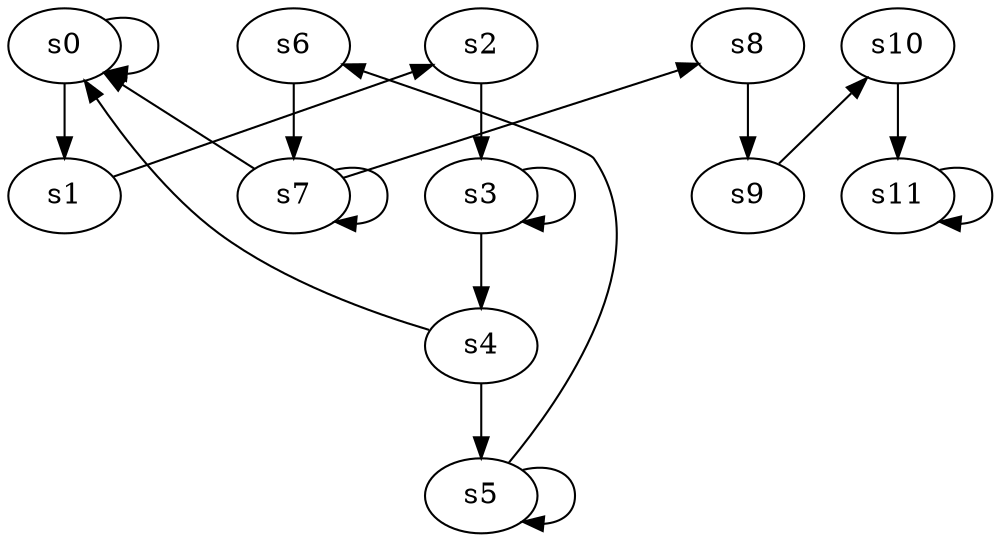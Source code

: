 digraph game_0161_chain_12 {
    s0 [name="s0", player=0, target=1];
    s1 [name="s1", player=1];
    s2 [name="s2", player=0];
    s3 [name="s3", player=1, target=1];
    s4 [name="s4", player=0];
    s5 [name="s5", player=1, target=1];
    s6 [name="s6", player=0, target=1];
    s7 [name="s7", player=1, target=1];
    s8 [name="s8", player=0];
    s9 [name="s9", player=1];
    s10 [name="s10", player=0];
    s11 [name="s11", player=1];

    s0 -> s1;
    s1 -> s2 [constraint="time % 3 == 0"];
    s2 -> s3;
    s3 -> s4;
    s4 -> s5;
    s5 -> s6 [constraint="time == 13"];
    s6 -> s7;
    s7 -> s8 [constraint="time % 2 == 1"];
    s8 -> s9;
    s9 -> s10 [constraint="time % 2 == 1"];
    s10 -> s11;
    s0 -> s0 [constraint="time % 4 == 0"];
    s3 -> s3 [constraint="time % 4 == 0"];
    s4 -> s0 [constraint="!(time % 3 == 0)"];
    s5 -> s5 [constraint="time % 3 == 0"];
    s7 -> s7 [constraint="time % 3 == 0"];
    s7 -> s0 [constraint="!(time % 3 == 0)"];
    s11 -> s11 [constraint="time % 3 == 0"];
}
